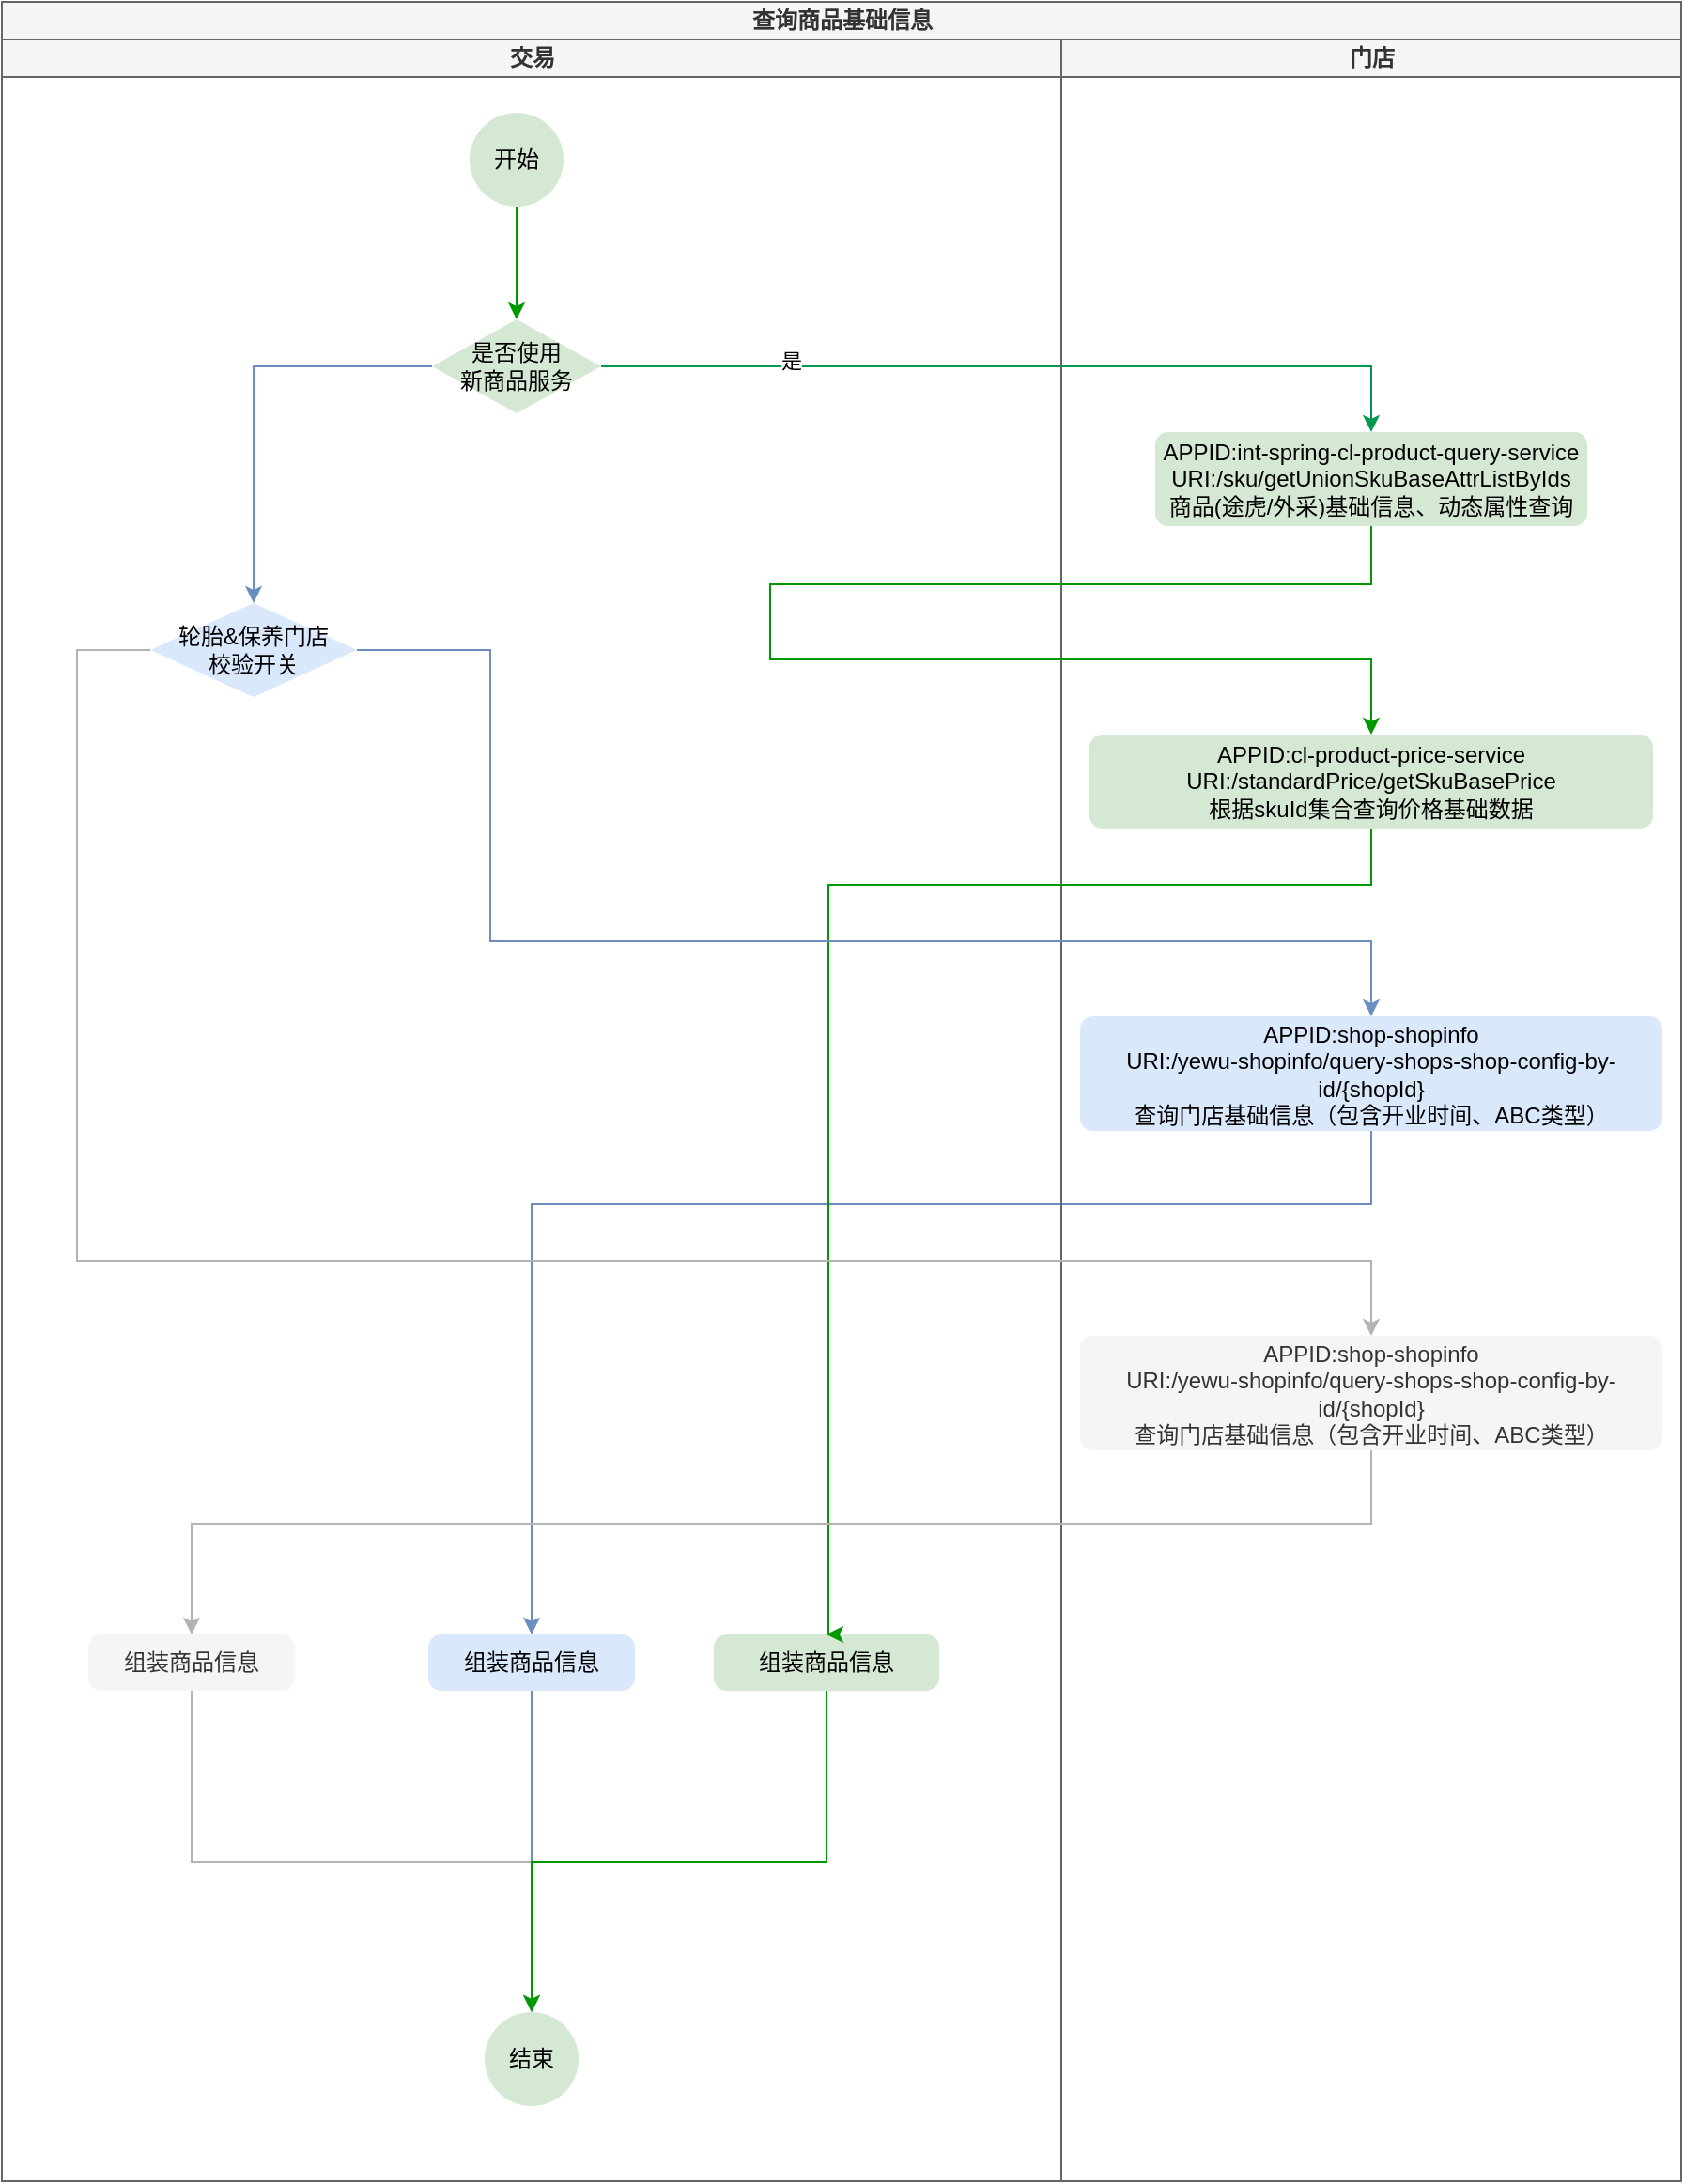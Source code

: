 <mxfile version="21.1.2" type="github">
  <diagram name="第 1 页" id="fzuB67d-d_6YTExcCb_5">
    <mxGraphModel dx="1434" dy="708" grid="1" gridSize="10" guides="1" tooltips="1" connect="1" arrows="1" fold="1" page="1" pageScale="1" pageWidth="827" pageHeight="1169" math="0" shadow="0">
      <root>
        <mxCell id="0" />
        <mxCell id="1" parent="0" />
        <mxCell id="9rEu4_szmAO7tUaO-d16-1" value="查询商品基础信息" style="swimlane;childLayout=stackLayout;resizeParent=1;resizeParentMax=0;startSize=20;html=1;strokeColor=#666666;fillColor=#f5f5f5;fontColor=#333333;" vertex="1" parent="1">
          <mxGeometry x="200" y="570" width="894" height="1160" as="geometry" />
        </mxCell>
        <mxCell id="9rEu4_szmAO7tUaO-d16-2" style="edgeStyle=orthogonalEdgeStyle;rounded=0;orthogonalLoop=1;jettySize=auto;html=1;exitX=1;exitY=0.5;exitDx=0;exitDy=0;exitPerimeter=0;strokeColor=#00994D;" edge="1" parent="9rEu4_szmAO7tUaO-d16-1" source="9rEu4_szmAO7tUaO-d16-16" target="9rEu4_szmAO7tUaO-d16-43">
          <mxGeometry relative="1" as="geometry" />
        </mxCell>
        <mxCell id="9rEu4_szmAO7tUaO-d16-3" value="是" style="edgeLabel;html=1;align=center;verticalAlign=middle;resizable=0;points=[];" vertex="1" connectable="0" parent="9rEu4_szmAO7tUaO-d16-2">
          <mxGeometry x="-0.545" y="3" relative="1" as="geometry">
            <mxPoint as="offset" />
          </mxGeometry>
        </mxCell>
        <mxCell id="9rEu4_szmAO7tUaO-d16-5" style="edgeStyle=orthogonalEdgeStyle;rounded=0;orthogonalLoop=1;jettySize=auto;html=1;exitX=0.5;exitY=1;exitDx=0;exitDy=0;strokeColor=#6C8EBF;entryX=0.5;entryY=0;entryDx=0;entryDy=0;" edge="1" parent="9rEu4_szmAO7tUaO-d16-1" source="9rEu4_szmAO7tUaO-d16-44" target="9rEu4_szmAO7tUaO-d16-18">
          <mxGeometry relative="1" as="geometry">
            <mxPoint x="80" y="730" as="targetPoint" />
            <Array as="points">
              <mxPoint x="729" y="640" />
              <mxPoint x="282" y="640" />
            </Array>
          </mxGeometry>
        </mxCell>
        <mxCell id="9rEu4_szmAO7tUaO-d16-13" value="交易" style="swimlane;startSize=20;html=1;fillColor=#f5f5f5;fontColor=#333333;strokeColor=#666666;" vertex="1" parent="9rEu4_szmAO7tUaO-d16-1">
          <mxGeometry y="20" width="564" height="1140" as="geometry" />
        </mxCell>
        <mxCell id="9rEu4_szmAO7tUaO-d16-15" value="开始" style="strokeWidth=1;html=1;shape=mxgraph.flowchart.start_2;whiteSpace=wrap;fillColor=#d5e8d4;strokeColor=none;" vertex="1" parent="9rEu4_szmAO7tUaO-d16-13">
          <mxGeometry x="249" y="39" width="50" height="50" as="geometry" />
        </mxCell>
        <mxCell id="9rEu4_szmAO7tUaO-d16-56" style="edgeStyle=orthogonalEdgeStyle;rounded=0;orthogonalLoop=1;jettySize=auto;html=1;exitX=0;exitY=0.5;exitDx=0;exitDy=0;exitPerimeter=0;strokeColor=#6C8EBF;" edge="1" parent="9rEu4_szmAO7tUaO-d16-13" source="9rEu4_szmAO7tUaO-d16-16" target="9rEu4_szmAO7tUaO-d16-55">
          <mxGeometry relative="1" as="geometry" />
        </mxCell>
        <mxCell id="9rEu4_szmAO7tUaO-d16-16" value="是否使用&lt;br&gt;新商品服务" style="strokeWidth=1;html=1;shape=mxgraph.flowchart.decision;whiteSpace=wrap;fillColor=#d5e8d4;strokeColor=none;" vertex="1" parent="9rEu4_szmAO7tUaO-d16-13">
          <mxGeometry x="229" y="149" width="90" height="50" as="geometry" />
        </mxCell>
        <mxCell id="9rEu4_szmAO7tUaO-d16-17" value="组装商品信息" style="rounded=1;whiteSpace=wrap;html=1;absoluteArcSize=1;arcSize=14;strokeWidth=1;align=center;strokeColor=none;fillColor=#d5e8d4;" vertex="1" parent="9rEu4_szmAO7tUaO-d16-13">
          <mxGeometry x="379" y="849" width="120" height="30" as="geometry" />
        </mxCell>
        <mxCell id="9rEu4_szmAO7tUaO-d16-104" style="edgeStyle=orthogonalEdgeStyle;rounded=0;orthogonalLoop=1;jettySize=auto;html=1;entryX=0.5;entryY=0;entryDx=0;entryDy=0;entryPerimeter=0;strokeColor=#6C8EBF;" edge="1" parent="9rEu4_szmAO7tUaO-d16-13" source="9rEu4_szmAO7tUaO-d16-18" target="9rEu4_szmAO7tUaO-d16-98">
          <mxGeometry relative="1" as="geometry" />
        </mxCell>
        <mxCell id="9rEu4_szmAO7tUaO-d16-18" value="组装商品信息" style="rounded=1;whiteSpace=wrap;html=1;absoluteArcSize=1;arcSize=14;strokeWidth=1;align=center;strokeColor=none;fillColor=#dae8fc;" vertex="1" parent="9rEu4_szmAO7tUaO-d16-13">
          <mxGeometry x="227" y="849" width="110" height="30" as="geometry" />
        </mxCell>
        <mxCell id="9rEu4_szmAO7tUaO-d16-37" style="edgeStyle=orthogonalEdgeStyle;rounded=0;orthogonalLoop=1;jettySize=auto;html=1;entryX=0.5;entryY=0;entryDx=0;entryDy=0;entryPerimeter=0;strokeColor=#009900;exitX=0.5;exitY=1;exitDx=0;exitDy=0;exitPerimeter=0;" edge="1" parent="9rEu4_szmAO7tUaO-d16-13" source="9rEu4_szmAO7tUaO-d16-15" target="9rEu4_szmAO7tUaO-d16-16">
          <mxGeometry relative="1" as="geometry">
            <mxPoint x="274" y="250" as="sourcePoint" />
          </mxGeometry>
        </mxCell>
        <mxCell id="9rEu4_szmAO7tUaO-d16-55" value="轮胎&amp;amp;保养门店&lt;br&gt;校验开关" style="strokeWidth=1;html=1;shape=mxgraph.flowchart.decision;whiteSpace=wrap;fillColor=#dae8fc;strokeColor=none;" vertex="1" parent="9rEu4_szmAO7tUaO-d16-13">
          <mxGeometry x="79" y="300" width="110" height="50" as="geometry" />
        </mxCell>
        <mxCell id="9rEu4_szmAO7tUaO-d16-103" style="edgeStyle=orthogonalEdgeStyle;rounded=0;orthogonalLoop=1;jettySize=auto;html=1;entryX=0.5;entryY=0;entryDx=0;entryDy=0;entryPerimeter=0;strokeColor=#B3B3B3;" edge="1" parent="9rEu4_szmAO7tUaO-d16-13" source="9rEu4_szmAO7tUaO-d16-97" target="9rEu4_szmAO7tUaO-d16-98">
          <mxGeometry relative="1" as="geometry">
            <mxPoint x="240" y="1010" as="targetPoint" />
            <Array as="points">
              <mxPoint x="101" y="970" />
              <mxPoint x="282" y="970" />
            </Array>
          </mxGeometry>
        </mxCell>
        <mxCell id="9rEu4_szmAO7tUaO-d16-97" value="组装商品信息" style="rounded=1;whiteSpace=wrap;html=1;absoluteArcSize=1;arcSize=14;strokeWidth=1;align=center;strokeColor=none;fillColor=#f5f5f5;fontColor=#333333;" vertex="1" parent="9rEu4_szmAO7tUaO-d16-13">
          <mxGeometry x="46" y="849" width="110" height="30" as="geometry" />
        </mxCell>
        <mxCell id="9rEu4_szmAO7tUaO-d16-98" value="结束" style="strokeWidth=1;html=1;shape=mxgraph.flowchart.start_2;whiteSpace=wrap;fillColor=#d5e8d4;strokeColor=none;" vertex="1" parent="9rEu4_szmAO7tUaO-d16-13">
          <mxGeometry x="257" y="1050" width="50" height="50" as="geometry" />
        </mxCell>
        <mxCell id="9rEu4_szmAO7tUaO-d16-105" style="edgeStyle=orthogonalEdgeStyle;rounded=0;orthogonalLoop=1;jettySize=auto;html=1;entryX=0.5;entryY=0;entryDx=0;entryDy=0;entryPerimeter=0;strokeColor=#009900;" edge="1" parent="9rEu4_szmAO7tUaO-d16-13" source="9rEu4_szmAO7tUaO-d16-17" target="9rEu4_szmAO7tUaO-d16-98">
          <mxGeometry relative="1" as="geometry">
            <Array as="points">
              <mxPoint x="439" y="970" />
              <mxPoint x="282" y="970" />
            </Array>
          </mxGeometry>
        </mxCell>
        <mxCell id="9rEu4_szmAO7tUaO-d16-42" value="门店" style="swimlane;startSize=20;html=1;fillColor=#f5f5f5;fontColor=#333333;strokeColor=#666666;" vertex="1" parent="9rEu4_szmAO7tUaO-d16-1">
          <mxGeometry x="564" y="20" width="330" height="1140" as="geometry" />
        </mxCell>
        <mxCell id="9rEu4_szmAO7tUaO-d16-43" value="&lt;div&gt;&lt;div&gt;APPID:int-spring-cl-product-query-service&lt;/div&gt;&lt;div&gt;URI:/sku/getUnionSkuBaseAttrListByIds&lt;/div&gt;&lt;/div&gt;&lt;div&gt;商品(途虎/外采)基础信息、动态属性查询&lt;br&gt;&lt;/div&gt;" style="rounded=1;whiteSpace=wrap;html=1;absoluteArcSize=1;arcSize=14;strokeWidth=1;strokeColor=none;fillColor=#d5e8d4;" vertex="1" parent="9rEu4_szmAO7tUaO-d16-42">
          <mxGeometry x="50" y="209" width="230" height="50" as="geometry" />
        </mxCell>
        <mxCell id="9rEu4_szmAO7tUaO-d16-44" value="&lt;div&gt;APPID:shop-shopinfo&lt;/div&gt;&lt;div&gt;URI:/yewu-shopinfo/query-shops-shop-config-by-id/{shopId}&lt;/div&gt;&lt;div&gt;查询门店基础信息（包含开业时间、ABC类型）&lt;br&gt;&lt;/div&gt;" style="rounded=1;whiteSpace=wrap;html=1;absoluteArcSize=1;arcSize=14;strokeWidth=1;strokeColor=none;fillColor=#dae8fc;" vertex="1" parent="9rEu4_szmAO7tUaO-d16-42">
          <mxGeometry x="10" y="520" width="310" height="61" as="geometry" />
        </mxCell>
        <mxCell id="9rEu4_szmAO7tUaO-d16-53" value="&lt;div&gt;&lt;div&gt;APPID:cl-product-price-service&lt;/div&gt;&lt;div&gt;URI:/standardPrice/getSkuBasePrice&lt;/div&gt;&lt;/div&gt;&lt;div&gt;根据skuId集合查询价格基础数据&lt;br&gt;&lt;/div&gt;" style="rounded=1;whiteSpace=wrap;html=1;absoluteArcSize=1;arcSize=14;strokeWidth=1;strokeColor=none;fillColor=#d5e8d4;" vertex="1" parent="9rEu4_szmAO7tUaO-d16-42">
          <mxGeometry x="15" y="370" width="300" height="50" as="geometry" />
        </mxCell>
        <mxCell id="9rEu4_szmAO7tUaO-d16-4" style="edgeStyle=orthogonalEdgeStyle;rounded=0;orthogonalLoop=1;jettySize=auto;html=1;exitX=0.5;exitY=1;exitDx=0;exitDy=0;strokeColor=#009900;entryX=0.5;entryY=0;entryDx=0;entryDy=0;" edge="1" parent="9rEu4_szmAO7tUaO-d16-42" source="9rEu4_szmAO7tUaO-d16-43" target="9rEu4_szmAO7tUaO-d16-53">
          <mxGeometry relative="1" as="geometry">
            <mxPoint x="-154" y="330" as="targetPoint" />
            <Array as="points">
              <mxPoint x="165" y="290" />
              <mxPoint x="-155" y="290" />
              <mxPoint x="-155" y="330" />
              <mxPoint x="165" y="330" />
            </Array>
          </mxGeometry>
        </mxCell>
        <mxCell id="9rEu4_szmAO7tUaO-d16-100" value="&lt;div&gt;APPID:shop-shopinfo&lt;/div&gt;&lt;div&gt;URI:/yewu-shopinfo/query-shops-shop-config-by-id/{shopId}&lt;/div&gt;&lt;div&gt;查询门店基础信息（包含开业时间、ABC类型）&lt;br&gt;&lt;/div&gt;" style="rounded=1;whiteSpace=wrap;html=1;absoluteArcSize=1;arcSize=14;strokeWidth=1;strokeColor=none;fillColor=#f5f5f5;fontColor=#333333;" vertex="1" parent="9rEu4_szmAO7tUaO-d16-42">
          <mxGeometry x="10" y="690" width="310" height="61" as="geometry" />
        </mxCell>
        <mxCell id="9rEu4_szmAO7tUaO-d16-54" style="edgeStyle=orthogonalEdgeStyle;rounded=0;orthogonalLoop=1;jettySize=auto;html=1;strokeColor=#009900;entryX=0.5;entryY=0;entryDx=0;entryDy=0;" edge="1" parent="9rEu4_szmAO7tUaO-d16-1" source="9rEu4_szmAO7tUaO-d16-53" target="9rEu4_szmAO7tUaO-d16-17">
          <mxGeometry relative="1" as="geometry">
            <mxPoint x="410" y="510" as="targetPoint" />
            <Array as="points">
              <mxPoint x="729" y="470" />
              <mxPoint x="440" y="470" />
            </Array>
          </mxGeometry>
        </mxCell>
        <mxCell id="9rEu4_szmAO7tUaO-d16-57" style="edgeStyle=orthogonalEdgeStyle;rounded=0;orthogonalLoop=1;jettySize=auto;html=1;exitX=1;exitY=0.5;exitDx=0;exitDy=0;exitPerimeter=0;entryX=0.5;entryY=0;entryDx=0;entryDy=0;strokeColor=#6C8EBF;" edge="1" parent="9rEu4_szmAO7tUaO-d16-1" source="9rEu4_szmAO7tUaO-d16-55" target="9rEu4_szmAO7tUaO-d16-44">
          <mxGeometry relative="1" as="geometry">
            <Array as="points">
              <mxPoint x="260" y="345" />
              <mxPoint x="260" y="500" />
              <mxPoint x="729" y="500" />
            </Array>
          </mxGeometry>
        </mxCell>
        <mxCell id="9rEu4_szmAO7tUaO-d16-101" style="edgeStyle=orthogonalEdgeStyle;rounded=0;orthogonalLoop=1;jettySize=auto;html=1;exitX=0;exitY=0.5;exitDx=0;exitDy=0;exitPerimeter=0;strokeColor=#B3B3B3;" edge="1" parent="9rEu4_szmAO7tUaO-d16-1" source="9rEu4_szmAO7tUaO-d16-55" target="9rEu4_szmAO7tUaO-d16-100">
          <mxGeometry relative="1" as="geometry">
            <Array as="points">
              <mxPoint x="40" y="345" />
              <mxPoint x="40" y="670" />
              <mxPoint x="729" y="670" />
            </Array>
          </mxGeometry>
        </mxCell>
        <mxCell id="9rEu4_szmAO7tUaO-d16-102" style="edgeStyle=orthogonalEdgeStyle;rounded=0;orthogonalLoop=1;jettySize=auto;html=1;entryX=0.5;entryY=0;entryDx=0;entryDy=0;strokeColor=#B3B3B3;" edge="1" parent="9rEu4_szmAO7tUaO-d16-1" source="9rEu4_szmAO7tUaO-d16-100" target="9rEu4_szmAO7tUaO-d16-97">
          <mxGeometry relative="1" as="geometry">
            <Array as="points">
              <mxPoint x="729" y="810" />
              <mxPoint x="101" y="810" />
            </Array>
          </mxGeometry>
        </mxCell>
      </root>
    </mxGraphModel>
  </diagram>
</mxfile>
